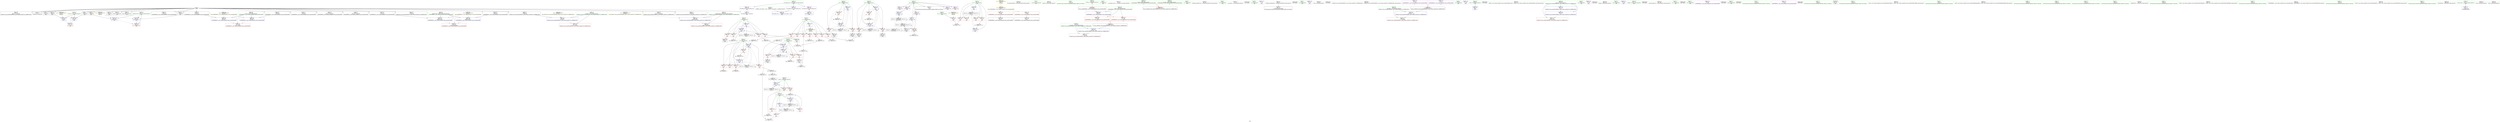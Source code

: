 digraph "SVFG" {
	label="SVFG";

	Node0x55976d0ce120 [shape=record,color=grey,label="{NodeID: 0\nNullPtr}"];
	Node0x55976d0ce120 -> Node0x55976d0f5130[style=solid];
	Node0x55976d0ce120 -> Node0x55976d0f5230[style=solid];
	Node0x55976d0ce120 -> Node0x55976d0f5300[style=solid];
	Node0x55976d0ce120 -> Node0x55976d0f53d0[style=solid];
	Node0x55976d0ce120 -> Node0x55976d0f54a0[style=solid];
	Node0x55976d0ce120 -> Node0x55976d0f5570[style=solid];
	Node0x55976d0ce120 -> Node0x55976d0f5640[style=solid];
	Node0x55976d0ce120 -> Node0x55976d0f5710[style=solid];
	Node0x55976d0ce120 -> Node0x55976d0f57e0[style=solid];
	Node0x55976d0ce120 -> Node0x55976d0f58b0[style=solid];
	Node0x55976d0ce120 -> Node0x55976d0f5980[style=solid];
	Node0x55976d0ce120 -> Node0x55976d0f5a50[style=solid];
	Node0x55976d0ce120 -> Node0x55976d0f5b20[style=solid];
	Node0x55976d0ce120 -> Node0x55976d0f5bf0[style=solid];
	Node0x55976d0ce120 -> Node0x55976d0f5cc0[style=solid];
	Node0x55976d0ce120 -> Node0x55976d0f5d90[style=solid];
	Node0x55976d0ce120 -> Node0x55976d0f5e60[style=solid];
	Node0x55976d0ce120 -> Node0x55976d0f5f30[style=solid];
	Node0x55976d0ce120 -> Node0x55976d0f6000[style=solid];
	Node0x55976d0ce120 -> Node0x55976d0f60d0[style=solid];
	Node0x55976d0ce120 -> Node0x55976d0f61a0[style=solid];
	Node0x55976d0ce120 -> Node0x55976d0f2820[style=solid];
	Node0x55976d0ce120 -> Node0x55976d0fba10[style=solid];
	Node0x55976d0f6410 [shape=record,color=blue,label="{NodeID: 194\n84\<--197\nk\<--sub22\nmain\n}"];
	Node0x55976d0f6410 -> Node0x55976d0fa360[style=dashed];
	Node0x55976d0f6410 -> Node0x55976d0fa430[style=dashed];
	Node0x55976d0f6410 -> Node0x55976d0fa500[style=dashed];
	Node0x55976d0f6410 -> Node0x55976d0fa5d0[style=dashed];
	Node0x55976d0f6410 -> Node0x55976d0fa6a0[style=dashed];
	Node0x55976d0f6410 -> Node0x55976d0f6750[style=dashed];
	Node0x55976d0f6410 -> Node0x55976d117a40[style=dashed];
	Node0x55976d0f34b0 [shape=record,color=purple,label="{NodeID: 111\n181\<--13\narrayidx\<--adj\nmain\n}"];
	Node0x55976d0f1660 [shape=record,color=green,label="{NodeID: 28\n11\<--12\nx\<--x_field_insensitive\nGlob }"];
	Node0x55976d0f1660 -> Node0x55976d0f93f0[style=solid];
	Node0x55976d0f1660 -> Node0x55976d0f94c0[style=solid];
	Node0x55976d0f1660 -> Node0x55976d0f9590[style=solid];
	Node0x55976d0f1660 -> Node0x55976d0fb710[style=solid];
	Node0x55976d0f1660 -> Node0x55976d0f65b0[style=solid];
	Node0x55976d105540 [shape=record,color=grey,label="{NodeID: 305\n119 = cmp(117, 118, )\n}"];
	Node0x55976d0f9660 [shape=record,color=red,label="{NodeID: 139\n303\<--30\n\<--stdin\n_Z4OPENRKNSt7__cxx1112basic_stringIcSt11char_traitsIcESaIcEEE\n}"];
	Node0x55976d0f9660 -> Node0x55976d0f3240[style=solid];
	Node0x55976d0f4010 [shape=record,color=green,label="{NodeID: 56\n159\<--160\nllvm.memset.p0i8.i64\<--llvm.memset.p0i8.i64_field_insensitive\n}"];
	Node0x55976d116640 [shape=record,color=black,label="{NodeID: 333\nMR_6V_2 = PHI(MR_6V_3, MR_6V_1, )\npts\{12 \}\n}"];
	Node0x55976d116640 -> Node0x55976d0f93f0[style=dashed];
	Node0x55976d116640 -> Node0x55976d111c40[style=dashed];
	Node0x55976d116640 -> Node0x55976d116640[style=dashed];
	Node0x55976d0fad20 [shape=record,color=red,label="{NodeID: 167\n260\<--90\n\<--j38\nmain\n}"];
	Node0x55976d0fad20 -> Node0x55976d1047c0[style=solid];
	Node0x55976d0f58b0 [shape=record,color=black,label="{NodeID: 84\n318\<--3\n\<--dummyVal\n_Z4OPENRKNSt7__cxx1112basic_stringIcSt11char_traitsIcESaIcEEE\n}"];
	Node0x55976d0e4a90 [shape=record,color=green,label="{NodeID: 1\n7\<--1\n__dso_handle\<--dummyObj\nGlob }"];
	Node0x55976d11b690 [shape=record,color=yellow,style=double,label="{NodeID: 361\n35V_1 = ENCHI(MR_35V_0)\npts\{289 \}\nFun[_Z4OPENRKNSt7__cxx1112basic_stringIcSt11char_traitsIcESaIcEEE]}"];
	Node0x55976d11b690 -> Node0x55976d0f6d00[style=dashed];
	Node0x55976d11b690 -> Node0x55976d0f6ea0[style=dashed];
	Node0x55976d0f64e0 [shape=record,color=blue,label="{NodeID: 195\n86\<--211\naddum\<--cond\nmain\n}"];
	Node0x55976d0f64e0 -> Node0x55976d0fa770[style=dashed];
	Node0x55976d0f64e0 -> Node0x55976d0fa840[style=dashed];
	Node0x55976d0f64e0 -> Node0x55976d0f64e0[style=dashed];
	Node0x55976d0f64e0 -> Node0x55976d117f40[style=dashed];
	Node0x55976d0f3580 [shape=record,color=purple,label="{NodeID: 112\n184\<--13\narrayidx18\<--adj\nmain\n}"];
	Node0x55976d0f3580 -> Node0x55976d0fc190[style=solid];
	Node0x55976d0f1760 [shape=record,color=green,label="{NodeID: 29\n13\<--15\nadj\<--adj_field_insensitive\nGlob }"];
	Node0x55976d0f1760 -> Node0x55976d0f28f0[style=solid];
	Node0x55976d0f1760 -> Node0x55976d0f34b0[style=solid];
	Node0x55976d0f1760 -> Node0x55976d0f3580[style=solid];
	Node0x55976d0f1760 -> Node0x55976d0f3650[style=solid];
	Node0x55976d0f1760 -> Node0x55976d0f3720[style=solid];
	Node0x55976d0f1760 -> Node0x55976d0f8290[style=solid];
	Node0x55976d0f1760 -> Node0x55976d0f8320[style=solid];
	Node0x55976d1056c0 [shape=record,color=grey,label="{NodeID: 306\n215 = cmp(213, 214, )\n}"];
	Node0x55976d0f9730 [shape=record,color=red,label="{NodeID: 140\n313\<--35\n\<--stdout\n_Z4OPENRKNSt7__cxx1112basic_stringIcSt11char_traitsIcESaIcEEE\n}"];
	Node0x55976d0f9730 -> Node0x55976d0f3310[style=solid];
	Node0x55976d0f4110 [shape=record,color=green,label="{NodeID: 57\n257\<--258\nputchar\<--putchar_field_insensitive\n}"];
	Node0x55976d116b40 [shape=record,color=black,label="{NodeID: 334\nMR_16V_3 = PHI(MR_16V_4, MR_16V_2, )\npts\{79 \}\n}"];
	Node0x55976d116b40 -> Node0x55976d0f9a70[style=dashed];
	Node0x55976d116b40 -> Node0x55976d0f9b40[style=dashed];
	Node0x55976d116b40 -> Node0x55976d0f9c10[style=dashed];
	Node0x55976d116b40 -> Node0x55976d0f9ce0[style=dashed];
	Node0x55976d116b40 -> Node0x55976d0f6b60[style=dashed];
	Node0x55976d0fadf0 [shape=record,color=red,label="{NodeID: 168\n253\<--252\n\<--arrayidx46\nmain\n}"];
	Node0x55976d0fadf0 -> Node0x55976d1044c0[style=solid];
	Node0x55976d0f5980 [shape=record,color=black,label="{NodeID: 85\n319\<--3\n\<--dummyVal\n_Z4OPENRKNSt7__cxx1112basic_stringIcSt11char_traitsIcESaIcEEE\n}"];
	Node0x55976d0f5980 -> Node0x55976d0f6d00[style=solid];
	Node0x55976d0ce360 [shape=record,color=green,label="{NodeID: 2\n9\<--1\n\<--dummyObj\nCan only get source location for instruction, argument, global var or function.}"];
	Node0x55976d11b770 [shape=record,color=yellow,style=double,label="{NodeID: 362\n37V_1 = ENCHI(MR_37V_0)\npts\{291 \}\nFun[_Z4OPENRKNSt7__cxx1112basic_stringIcSt11char_traitsIcESaIcEEE]}"];
	Node0x55976d11b770 -> Node0x55976d0f6dd0[style=dashed];
	Node0x55976d11b770 -> Node0x55976d0f6f70[style=dashed];
	Node0x55976d0f65b0 [shape=record,color=blue,label="{NodeID: 196\n11\<--219\nx\<--sub28\nmain\n}"];
	Node0x55976d0f65b0 -> Node0x55976d111c40[style=dashed];
	Node0x55976d0f3650 [shape=record,color=purple,label="{NodeID: 113\n222\<--13\narrayidx29\<--adj\nmain\n}"];
	Node0x55976d0f1860 [shape=record,color=green,label="{NodeID: 30\n36\<--40\nllvm.global_ctors\<--llvm.global_ctors_field_insensitive\nGlob }"];
	Node0x55976d0f1860 -> Node0x55976d0f8b40[style=solid];
	Node0x55976d0f1860 -> Node0x55976d0f8c40[style=solid];
	Node0x55976d0f1860 -> Node0x55976d0f8d40[style=solid];
	Node0x55976d105840 [shape=record,color=grey,label="{NodeID: 307\n177 = cmp(174, 176, )\n}"];
	Node0x55976d0f9800 [shape=record,color=red,label="{NodeID: 141\n277\<--72\nexn\<--exn.slot\nmain\n}"];
	Node0x55976d0f4210 [shape=record,color=green,label="{NodeID: 58\n284\<--285\ns.addr\<--s.addr_field_insensitive\n_Z4OPENRKNSt7__cxx1112basic_stringIcSt11char_traitsIcESaIcEEE\n}"];
	Node0x55976d0f4210 -> Node0x55976d0faec0[style=solid];
	Node0x55976d0f4210 -> Node0x55976d0faf90[style=solid];
	Node0x55976d0f4210 -> Node0x55976d0f6c30[style=solid];
	Node0x55976d117040 [shape=record,color=black,label="{NodeID: 335\nMR_18V_2 = PHI(MR_18V_3, MR_18V_1, )\npts\{81 \}\n}"];
	Node0x55976d117040 -> Node0x55976d0fbff0[style=dashed];
	Node0x55976d117040 -> Node0x55976d117040[style=dashed];
	Node0x55976d0faec0 [shape=record,color=red,label="{NodeID: 169\n295\<--284\n\<--s.addr\n_Z4OPENRKNSt7__cxx1112basic_stringIcSt11char_traitsIcESaIcEEE\n|{<s0>17}}"];
	Node0x55976d0faec0:s0 -> Node0x55976d12f880[style=solid,color=red];
	Node0x55976d0f5a50 [shape=record,color=black,label="{NodeID: 86\n321\<--3\n\<--dummyVal\n_Z4OPENRKNSt7__cxx1112basic_stringIcSt11char_traitsIcESaIcEEE\n}"];
	Node0x55976d0f5a50 -> Node0x55976d0f6dd0[style=solid];
	Node0x55976d0ce580 [shape=record,color=green,label="{NodeID: 3\n16\<--1\n.str\<--dummyObj\nGlob }"];
	Node0x55976d0f6680 [shape=record,color=blue,label="{NodeID: 197\n225\<--115\narrayidx31\<--\nmain\n}"];
	Node0x55976d0f6680 -> Node0x55976d112b40[style=dashed];
	Node0x55976d0f3720 [shape=record,color=purple,label="{NodeID: 114\n225\<--13\narrayidx31\<--adj\nmain\n}"];
	Node0x55976d0f3720 -> Node0x55976d0f6680[style=solid];
	Node0x55976d0f1960 [shape=record,color=green,label="{NodeID: 31\n41\<--42\n__cxx_global_var_init\<--__cxx_global_var_init_field_insensitive\n}"];
	Node0x55976d1059c0 [shape=record,color=grey,label="{NodeID: 308\n129 = cmp(123, 127, )\n}"];
	Node0x55976d0f98d0 [shape=record,color=red,label="{NodeID: 142\n278\<--74\nsel\<--ehselector.slot\nmain\n}"];
	Node0x55976d0f42e0 [shape=record,color=green,label="{NodeID: 59\n286\<--287\nref.tmp\<--ref.tmp_field_insensitive\n_Z4OPENRKNSt7__cxx1112basic_stringIcSt11char_traitsIcESaIcEEE\n|{<s0>17}}"];
	Node0x55976d0f42e0:s0 -> Node0x55976d12f500[style=solid,color=red];
	Node0x55976d117540 [shape=record,color=black,label="{NodeID: 336\nMR_20V_2 = PHI(MR_20V_3, MR_20V_1, )\npts\{83 \}\n}"];
	Node0x55976d117540 -> Node0x55976d0fc0c0[style=dashed];
	Node0x55976d117540 -> Node0x55976d117540[style=dashed];
	Node0x55976d0faf90 [shape=record,color=red,label="{NodeID: 170\n309\<--284\n\<--s.addr\n_Z4OPENRKNSt7__cxx1112basic_stringIcSt11char_traitsIcESaIcEEE\n|{<s0>21}}"];
	Node0x55976d0faf90:s0 -> Node0x55976d12f880[style=solid,color=red];
	Node0x55976d0f5b20 [shape=record,color=black,label="{NodeID: 87\n325\<--3\n\<--dummyVal\n_Z4OPENRKNSt7__cxx1112basic_stringIcSt11char_traitsIcESaIcEEE\n}"];
	Node0x55976d0ce610 [shape=record,color=green,label="{NodeID: 4\n18\<--1\n.str.1\<--dummyObj\nGlob }"];
	Node0x55976d11b960 [shape=record,color=yellow,style=double,label="{NodeID: 364\n45V_1 = ENCHI(MR_45V_0)\npts\{379 \}\nFun[_ZStplIcSt11char_traitsIcESaIcEENSt7__cxx1112basic_stringIT_T0_T1_EERKS8_PKS5_]}"];
	Node0x55976d11b960 -> Node0x55976d0fe380[style=dashed];
	Node0x55976d0f6750 [shape=record,color=blue,label="{NodeID: 198\n84\<--229\nk\<--dec\nmain\n}"];
	Node0x55976d0f6750 -> Node0x55976d0fa360[style=dashed];
	Node0x55976d0f6750 -> Node0x55976d0fa430[style=dashed];
	Node0x55976d0f6750 -> Node0x55976d0fa500[style=dashed];
	Node0x55976d0f6750 -> Node0x55976d0fa5d0[style=dashed];
	Node0x55976d0f6750 -> Node0x55976d0fa6a0[style=dashed];
	Node0x55976d0f6750 -> Node0x55976d0f6750[style=dashed];
	Node0x55976d0f6750 -> Node0x55976d117a40[style=dashed];
	Node0x55976d0f8290 [shape=record,color=purple,label="{NodeID: 115\n249\<--13\narrayidx44\<--adj\nmain\n}"];
	Node0x55976d0f1a60 [shape=record,color=green,label="{NodeID: 32\n45\<--46\n_ZNSt8ios_base4InitC1Ev\<--_ZNSt8ios_base4InitC1Ev_field_insensitive\n}"];
	Node0x55976d0f99a0 [shape=record,color=red,label="{NodeID: 143\n118\<--76\n\<--ntc\nmain\n}"];
	Node0x55976d0f99a0 -> Node0x55976d105540[style=solid];
	Node0x55976d0f43b0 [shape=record,color=green,label="{NodeID: 60\n288\<--289\nexn.slot\<--exn.slot_field_insensitive\n_Z4OPENRKNSt7__cxx1112basic_stringIcSt11char_traitsIcESaIcEEE\n}"];
	Node0x55976d0f43b0 -> Node0x55976d0fb060[style=solid];
	Node0x55976d0f43b0 -> Node0x55976d0f6d00[style=solid];
	Node0x55976d0f43b0 -> Node0x55976d0f6ea0[style=solid];
	Node0x55976d117a40 [shape=record,color=black,label="{NodeID: 337\nMR_22V_2 = PHI(MR_22V_3, MR_22V_1, )\npts\{85 \}\n}"];
	Node0x55976d117a40 -> Node0x55976d0f6410[style=dashed];
	Node0x55976d117a40 -> Node0x55976d117a40[style=dashed];
	Node0x55976d0fb060 [shape=record,color=red,label="{NodeID: 171\n332\<--288\nexn\<--exn.slot\n_Z4OPENRKNSt7__cxx1112basic_stringIcSt11char_traitsIcESaIcEEE\n}"];
	Node0x55976d0f5bf0 [shape=record,color=black,label="{NodeID: 88\n326\<--3\n\<--dummyVal\n_Z4OPENRKNSt7__cxx1112basic_stringIcSt11char_traitsIcESaIcEEE\n}"];
	Node0x55976d0f5bf0 -> Node0x55976d0f6ea0[style=solid];
	Node0x55976d0ce6a0 [shape=record,color=green,label="{NodeID: 5\n20\<--1\n.str.2\<--dummyObj\nGlob }"];
	Node0x55976d0f7750 [shape=record,color=black,label="{NodeID: 282\n211 = PHI(208, 128, )\n}"];
	Node0x55976d0f7750 -> Node0x55976d0f64e0[style=solid];
	Node0x55976d0f6820 [shape=record,color=blue,label="{NodeID: 199\n88\<--93\ni33\<--\nmain\n}"];
	Node0x55976d0f6820 -> Node0x55976d0fa910[style=dashed];
	Node0x55976d0f6820 -> Node0x55976d0fa9e0[style=dashed];
	Node0x55976d0f6820 -> Node0x55976d0faab0[style=dashed];
	Node0x55976d0f6820 -> Node0x55976d0f6a90[style=dashed];
	Node0x55976d0f6820 -> Node0x55976d118440[style=dashed];
	Node0x55976d0f8320 [shape=record,color=purple,label="{NodeID: 116\n252\<--13\narrayidx46\<--adj\nmain\n}"];
	Node0x55976d0f8320 -> Node0x55976d0fadf0[style=solid];
	Node0x55976d0f1b60 [shape=record,color=green,label="{NodeID: 33\n51\<--52\n__cxa_atexit\<--__cxa_atexit_field_insensitive\n}"];
	Node0x55976d12d420 [shape=record,color=black,label="{NodeID: 393\n111 = PHI()\n}"];
	Node0x55976d0f9a70 [shape=record,color=red,label="{NodeID: 144\n117\<--78\n\<--itc\nmain\n}"];
	Node0x55976d0f9a70 -> Node0x55976d105540[style=solid];
	Node0x55976d0f4480 [shape=record,color=green,label="{NodeID: 61\n290\<--291\nehselector.slot\<--ehselector.slot_field_insensitive\n_Z4OPENRKNSt7__cxx1112basic_stringIcSt11char_traitsIcESaIcEEE\n}"];
	Node0x55976d0f4480 -> Node0x55976d0fb130[style=solid];
	Node0x55976d0f4480 -> Node0x55976d0f6dd0[style=solid];
	Node0x55976d0f4480 -> Node0x55976d0f6f70[style=solid];
	Node0x55976d117f40 [shape=record,color=black,label="{NodeID: 338\nMR_24V_2 = PHI(MR_24V_3, MR_24V_1, )\npts\{87 \}\n}"];
	Node0x55976d117f40 -> Node0x55976d0f64e0[style=dashed];
	Node0x55976d117f40 -> Node0x55976d117f40[style=dashed];
	Node0x55976d0fb130 [shape=record,color=red,label="{NodeID: 172\n333\<--290\nsel\<--ehselector.slot\n_Z4OPENRKNSt7__cxx1112basic_stringIcSt11char_traitsIcESaIcEEE\n}"];
	Node0x55976d0f5cc0 [shape=record,color=black,label="{NodeID: 89\n328\<--3\n\<--dummyVal\n_Z4OPENRKNSt7__cxx1112basic_stringIcSt11char_traitsIcESaIcEEE\n}"];
	Node0x55976d0f5cc0 -> Node0x55976d0f6f70[style=solid];
	Node0x55976d0ce730 [shape=record,color=green,label="{NodeID: 6\n22\<--1\n.str.3\<--dummyObj\nGlob }"];
	Node0x55976d0f7cf0 [shape=record,color=grey,label="{NodeID: 283\n125 = Binary(124, 126, )\n}"];
	Node0x55976d0f7cf0 -> Node0x55976d104c40[style=solid];
	Node0x55976d0f68f0 [shape=record,color=blue,label="{NodeID: 200\n90\<--93\nj38\<--\nmain\n}"];
	Node0x55976d0f68f0 -> Node0x55976d0fab80[style=dashed];
	Node0x55976d0f68f0 -> Node0x55976d0fac50[style=dashed];
	Node0x55976d0f68f0 -> Node0x55976d0fad20[style=dashed];
	Node0x55976d0f68f0 -> Node0x55976d0f68f0[style=dashed];
	Node0x55976d0f68f0 -> Node0x55976d0f69c0[style=dashed];
	Node0x55976d0f68f0 -> Node0x55976d118940[style=dashed];
	Node0x55976d0f83f0 [shape=record,color=purple,label="{NodeID: 117\n97\<--16\n\<--.str\nmain\n}"];
	Node0x55976d0f1c60 [shape=record,color=green,label="{NodeID: 34\n50\<--56\n_ZNSt8ios_base4InitD1Ev\<--_ZNSt8ios_base4InitD1Ev_field_insensitive\n}"];
	Node0x55976d0f1c60 -> Node0x55976d0f29f0[style=solid];
	Node0x55976d12d130 [shape=record,color=black,label="{NodeID: 394\n133 = PHI()\n}"];
	Node0x55976d0f9b40 [shape=record,color=red,label="{NodeID: 145\n131\<--78\n\<--itc\nmain\n}"];
	Node0x55976d0f4550 [shape=record,color=green,label="{NodeID: 62\n292\<--293\nref.tmp2\<--ref.tmp2_field_insensitive\n_Z4OPENRKNSt7__cxx1112basic_stringIcSt11char_traitsIcESaIcEEE\n|{<s0>21}}"];
	Node0x55976d0f4550:s0 -> Node0x55976d12f500[style=solid,color=red];
	Node0x55976d118440 [shape=record,color=black,label="{NodeID: 339\nMR_26V_2 = PHI(MR_26V_3, MR_26V_1, )\npts\{89 \}\n}"];
	Node0x55976d118440 -> Node0x55976d0f6820[style=dashed];
	Node0x55976d118440 -> Node0x55976d118440[style=dashed];
	Node0x55976d0fb200 [shape=record,color=red,label="{NodeID: 173\n385\<--372\n\<--__lhs.addr\n_ZStplIcSt11char_traitsIcESaIcEENSt7__cxx1112basic_stringIT_T0_T1_EERKS8_PKS5_\n}"];
	Node0x55976d0f5d90 [shape=record,color=black,label="{NodeID: 90\n334\<--3\nlpad.val\<--dummyVal\n_Z4OPENRKNSt7__cxx1112basic_stringIcSt11char_traitsIcESaIcEEE\n}"];
	Node0x55976d0df260 [shape=record,color=green,label="{NodeID: 7\n24\<--1\n.str.4\<--dummyObj\nGlob }"];
	Node0x55976d11bc00 [shape=record,color=yellow,style=double,label="{NodeID: 367\n47V_1 = ENCHI(MR_47V_0)\npts\{381 \}\nFun[_ZStplIcSt11char_traitsIcESaIcEENSt7__cxx1112basic_stringIT_T0_T1_EERKS8_PKS5_]}"];
	Node0x55976d11bc00 -> Node0x55976d0fe450[style=dashed];
	Node0x55976d0f7e70 [shape=record,color=grey,label="{NodeID: 284\n193 = Binary(192, 115, )\n}"];
	Node0x55976d0f7e70 -> Node0x55976d0f6340[style=solid];
	Node0x55976d0f69c0 [shape=record,color=blue,label="{NodeID: 201\n90\<--261\nj38\<--inc50\nmain\n}"];
	Node0x55976d0f69c0 -> Node0x55976d0fab80[style=dashed];
	Node0x55976d0f69c0 -> Node0x55976d0fac50[style=dashed];
	Node0x55976d0f69c0 -> Node0x55976d0fad20[style=dashed];
	Node0x55976d0f69c0 -> Node0x55976d0f68f0[style=dashed];
	Node0x55976d0f69c0 -> Node0x55976d0f69c0[style=dashed];
	Node0x55976d0f69c0 -> Node0x55976d118940[style=dashed];
	Node0x55976d0f84c0 [shape=record,color=purple,label="{NodeID: 118\n110\<--18\n\<--.str.1\nmain\n}"];
	Node0x55976d0f1d60 [shape=record,color=green,label="{NodeID: 35\n63\<--64\nmain\<--main_field_insensitive\n}"];
	Node0x55976d12e990 [shape=record,color=black,label="{NodeID: 395\n48 = PHI()\n}"];
	Node0x55976d0f9c10 [shape=record,color=red,label="{NodeID: 146\n152\<--78\n\<--itc\nmain\n}"];
	Node0x55976d0f4620 [shape=record,color=green,label="{NodeID: 63\n298\<--299\n_ZStplIcSt11char_traitsIcESaIcEENSt7__cxx1112basic_stringIT_T0_T1_EERKS8_PKS5_\<--_ZStplIcSt11char_traitsIcESaIcEENSt7__cxx1112basic_stringIT_T0_T1_EERKS8_PKS5__field_insensitive\n}"];
	Node0x55976d118940 [shape=record,color=black,label="{NodeID: 340\nMR_28V_2 = PHI(MR_28V_3, MR_28V_1, )\npts\{91 \}\n}"];
	Node0x55976d118940 -> Node0x55976d0f68f0[style=dashed];
	Node0x55976d118940 -> Node0x55976d118940[style=dashed];
	Node0x55976d0fb2d0 [shape=record,color=red,label="{NodeID: 174\n389\<--374\n\<--__rhs.addr\n_ZStplIcSt11char_traitsIcESaIcEENSt7__cxx1112basic_stringIT_T0_T1_EERKS8_PKS5_\n}"];
	Node0x55976d0f5e60 [shape=record,color=black,label="{NodeID: 91\n335\<--3\nlpad.val7\<--dummyVal\n_Z4OPENRKNSt7__cxx1112basic_stringIcSt11char_traitsIcESaIcEEE\n}"];
	Node0x55976d0df2f0 [shape=record,color=green,label="{NodeID: 8\n26\<--1\n.str.5\<--dummyObj\nGlob }"];
	Node0x55976d0f7ff0 [shape=record,color=grey,label="{NodeID: 285\n188 = Binary(187, 115, )\n}"];
	Node0x55976d0f7ff0 -> Node0x55976d0f6270[style=solid];
	Node0x55976d0f6a90 [shape=record,color=blue,label="{NodeID: 202\n88\<--268\ni33\<--inc54\nmain\n}"];
	Node0x55976d0f6a90 -> Node0x55976d0fa910[style=dashed];
	Node0x55976d0f6a90 -> Node0x55976d0fa9e0[style=dashed];
	Node0x55976d0f6a90 -> Node0x55976d0faab0[style=dashed];
	Node0x55976d0f6a90 -> Node0x55976d0f6a90[style=dashed];
	Node0x55976d0f6a90 -> Node0x55976d118440[style=dashed];
	Node0x55976d0f8590 [shape=record,color=purple,label="{NodeID: 119\n121\<--20\n\<--.str.2\nmain\n}"];
	Node0x55976d0f1e60 [shape=record,color=green,label="{NodeID: 36\n66\<--67\nretval\<--retval_field_insensitive\nmain\n}"];
	Node0x55976d0f1e60 -> Node0x55976d0fbb10[style=solid];
	Node0x55976d12ea90 [shape=record,color=black,label="{NodeID: 396\n122 = PHI()\n}"];
	Node0x55976d0f9ce0 [shape=record,color=red,label="{NodeID: 147\n272\<--78\n\<--itc\nmain\n}"];
	Node0x55976d0f9ce0 -> Node0x55976d103d40[style=solid];
	Node0x55976d0f4720 [shape=record,color=green,label="{NodeID: 64\n301\<--302\n_ZNKSt7__cxx1112basic_stringIcSt11char_traitsIcESaIcEE5c_strEv\<--_ZNKSt7__cxx1112basic_stringIcSt11char_traitsIcESaIcEE5c_strEv_field_insensitive\n}"];
	Node0x55976d118e40 [shape=record,color=black,label="{NodeID: 341\nMR_30V_2 = PHI(MR_30V_3, MR_30V_1, )\npts\{150000 \}\n}"];
	Node0x55976d118e40 -> Node0x55976d116140[style=dashed];
	Node0x55976d118e40 -> Node0x55976d118e40[style=dashed];
	Node0x55976d0fb3a0 [shape=record,color=red,label="{NodeID: 175\n395\<--376\nnrvo.val\<--nrvo\n_ZStplIcSt11char_traitsIcESaIcEENSt7__cxx1112basic_stringIT_T0_T1_EERKS8_PKS5_\n}"];
	Node0x55976d0f5f30 [shape=record,color=black,label="{NodeID: 92\n397\<--3\n\<--dummyVal\n_ZStplIcSt11char_traitsIcESaIcEENSt7__cxx1112basic_stringIT_T0_T1_EERKS8_PKS5_\n}"];
	Node0x55976d0df3b0 [shape=record,color=green,label="{NodeID: 9\n28\<--1\n.str.6\<--dummyObj\nGlob }"];
	Node0x55976d0f8170 [shape=record,color=grey,label="{NodeID: 286\n208 = Binary(128, 207, )\n}"];
	Node0x55976d0f8170 -> Node0x55976d0f7750[style=solid];
	Node0x55976d0f6b60 [shape=record,color=blue,label="{NodeID: 203\n78\<--273\nitc\<--inc57\nmain\n}"];
	Node0x55976d0f6b60 -> Node0x55976d116b40[style=dashed];
	Node0x55976d0f8660 [shape=record,color=purple,label="{NodeID: 120\n132\<--22\n\<--.str.3\nmain\n}"];
	Node0x55976d0f1f30 [shape=record,color=green,label="{NodeID: 37\n68\<--69\nref.tmp\<--ref.tmp_field_insensitive\nmain\n|{<s0>5}}"];
	Node0x55976d0f1f30:s0 -> Node0x55976d12f340[style=solid,color=red];
	Node0x55976d12eb90 [shape=record,color=black,label="{NodeID: 397\n154 = PHI()\n}"];
	Node0x55976d0f9db0 [shape=record,color=red,label="{NodeID: 148\n163\<--80\n\<--i\nmain\n}"];
	Node0x55976d0f9db0 -> Node0x55976d0f2bc0[style=solid];
	Node0x55976d0f4820 [shape=record,color=green,label="{NodeID: 65\n306\<--307\nfreopen\<--freopen_field_insensitive\n}"];
	Node0x55976d0fb470 [shape=record,color=red,label="{NodeID: 176\n407\<--378\nexn\<--exn.slot\n_ZStplIcSt11char_traitsIcESaIcEENSt7__cxx1112basic_stringIT_T0_T1_EERKS8_PKS5_\n}"];
	Node0x55976d0f6000 [shape=record,color=black,label="{NodeID: 93\n398\<--3\n\<--dummyVal\n_ZStplIcSt11char_traitsIcESaIcEENSt7__cxx1112basic_stringIT_T0_T1_EERKS8_PKS5_\n}"];
	Node0x55976d0f6000 -> Node0x55976d0fe380[style=solid];
	Node0x55976d0df470 [shape=record,color=green,label="{NodeID: 10\n30\<--1\nstdin\<--dummyObj\nGlob }"];
	Node0x55976d103a40 [shape=record,color=grey,label="{NodeID: 287\n207 = Binary(206, 128, )\n}"];
	Node0x55976d103a40 -> Node0x55976d0f8170[style=solid];
	Node0x55976d0f6c30 [shape=record,color=blue,label="{NodeID: 204\n284\<--283\ns.addr\<--s\n_Z4OPENRKNSt7__cxx1112basic_stringIcSt11char_traitsIcESaIcEEE\n}"];
	Node0x55976d0f6c30 -> Node0x55976d0faec0[style=dashed];
	Node0x55976d0f6c30 -> Node0x55976d0faf90[style=dashed];
	Node0x55976d0f8730 [shape=record,color=purple,label="{NodeID: 121\n153\<--24\n\<--.str.4\nmain\n}"];
	Node0x55976d0f2000 [shape=record,color=green,label="{NodeID: 38\n70\<--71\nref.tmp1\<--ref.tmp1_field_insensitive\nmain\n}"];
	Node0x55976d12ee10 [shape=record,color=black,label="{NodeID: 398\n256 = PHI()\n}"];
	Node0x55976d0f9e80 [shape=record,color=red,label="{NodeID: 149\n169\<--80\n\<--i\nmain\n}"];
	Node0x55976d0f9e80 -> Node0x55976d103ec0[style=solid];
	Node0x55976d0f4920 [shape=record,color=green,label="{NodeID: 66\n343\<--344\n__gxx_personality_v0\<--__gxx_personality_v0_field_insensitive\n}"];
	Node0x55976d0fb540 [shape=record,color=red,label="{NodeID: 177\n408\<--380\nsel\<--ehselector.slot\n_ZStplIcSt11char_traitsIcESaIcEENSt7__cxx1112basic_stringIT_T0_T1_EERKS8_PKS5_\n}"];
	Node0x55976d0f60d0 [shape=record,color=black,label="{NodeID: 94\n400\<--3\n\<--dummyVal\n_ZStplIcSt11char_traitsIcESaIcEENSt7__cxx1112basic_stringIT_T0_T1_EERKS8_PKS5_\n}"];
	Node0x55976d0f60d0 -> Node0x55976d0fe450[style=solid];
	Node0x55976d0df530 [shape=record,color=green,label="{NodeID: 11\n31\<--1\n.str.7\<--dummyObj\nGlob }"];
	Node0x55976d103bc0 [shape=record,color=grey,label="{NodeID: 288\n197 = Binary(196, 126, )\n}"];
	Node0x55976d103bc0 -> Node0x55976d0f6410[style=solid];
	Node0x55976d0f6d00 [shape=record,color=blue,label="{NodeID: 205\n288\<--319\nexn.slot\<--\n_Z4OPENRKNSt7__cxx1112basic_stringIcSt11char_traitsIcESaIcEEE\n}"];
	Node0x55976d0f6d00 -> Node0x55976d0fb060[style=dashed];
	Node0x55976d0f8800 [shape=record,color=purple,label="{NodeID: 122\n296\<--26\n\<--.str.5\n_Z4OPENRKNSt7__cxx1112basic_stringIcSt11char_traitsIcESaIcEEE\n|{<s0>17}}"];
	Node0x55976d0f8800:s0 -> Node0x55976d12f9d0[style=solid,color=red];
	Node0x55976d0f20d0 [shape=record,color=green,label="{NodeID: 39\n72\<--73\nexn.slot\<--exn.slot_field_insensitive\nmain\n}"];
	Node0x55976d0f20d0 -> Node0x55976d0f9800[style=solid];
	Node0x55976d0f20d0 -> Node0x55976d0fbcb0[style=solid];
	Node0x55976d0f20d0 -> Node0x55976d0fbe50[style=solid];
	Node0x55976d12ef10 [shape=record,color=black,label="{NodeID: 399\n264 = PHI()\n}"];
	Node0x55976d0f9f50 [shape=record,color=red,label="{NodeID: 150\n179\<--80\n\<--i\nmain\n}"];
	Node0x55976d0f9f50 -> Node0x55976d0f2d60[style=solid];
	Node0x55976d0f4a20 [shape=record,color=green,label="{NodeID: 67\n372\<--373\n__lhs.addr\<--__lhs.addr_field_insensitive\n_ZStplIcSt11char_traitsIcESaIcEENSt7__cxx1112basic_stringIT_T0_T1_EERKS8_PKS5_\n}"];
	Node0x55976d0f4a20 -> Node0x55976d0fb200[style=solid];
	Node0x55976d0f4a20 -> Node0x55976d0f7040[style=solid];
	Node0x55976d119d40 [shape=record,color=yellow,style=double,label="{NodeID: 344\n2V_1 = ENCHI(MR_2V_0)\npts\{1 \}\nFun[main]|{<s0>5}}"];
	Node0x55976d119d40:s0 -> Node0x55976d11b4a0[style=dashed,color=red];
	Node0x55976d0fb610 [shape=record,color=blue,label="{NodeID: 178\n8\<--9\nn\<--\nGlob }"];
	Node0x55976d0fb610 -> Node0x55976d11a860[style=dashed];
	Node0x55976d0f61a0 [shape=record,color=black,label="{NodeID: 95\n409\<--3\nlpad.val\<--dummyVal\n_ZStplIcSt11char_traitsIcESaIcEENSt7__cxx1112basic_stringIT_T0_T1_EERKS8_PKS5_\n}"];
	Node0x55976d0df630 [shape=record,color=green,label="{NodeID: 12\n33\<--1\n.str.8\<--dummyObj\nGlob }"];
	Node0x55976d103d40 [shape=record,color=grey,label="{NodeID: 289\n273 = Binary(272, 115, )\n}"];
	Node0x55976d103d40 -> Node0x55976d0f6b60[style=solid];
	Node0x55976d0f6dd0 [shape=record,color=blue,label="{NodeID: 206\n290\<--321\nehselector.slot\<--\n_Z4OPENRKNSt7__cxx1112basic_stringIcSt11char_traitsIcESaIcEEE\n}"];
	Node0x55976d0f6dd0 -> Node0x55976d0fb130[style=dashed];
	Node0x55976d0f88d0 [shape=record,color=purple,label="{NodeID: 123\n304\<--28\n\<--.str.6\n_Z4OPENRKNSt7__cxx1112basic_stringIcSt11char_traitsIcESaIcEEE\n}"];
	Node0x55976d0f21a0 [shape=record,color=green,label="{NodeID: 40\n74\<--75\nehselector.slot\<--ehselector.slot_field_insensitive\nmain\n}"];
	Node0x55976d0f21a0 -> Node0x55976d0f98d0[style=solid];
	Node0x55976d0f21a0 -> Node0x55976d0fbd80[style=solid];
	Node0x55976d0f21a0 -> Node0x55976d0fbf20[style=solid];
	Node0x55976d12f010 [shape=record,color=black,label="{NodeID: 400\n300 = PHI()\n}"];
	Node0x55976d0fa020 [shape=record,color=red,label="{NodeID: 151\n192\<--80\n\<--i\nmain\n}"];
	Node0x55976d0fa020 -> Node0x55976d0f7e70[style=solid];
	Node0x55976d0f4af0 [shape=record,color=green,label="{NodeID: 68\n374\<--375\n__rhs.addr\<--__rhs.addr_field_insensitive\n_ZStplIcSt11char_traitsIcESaIcEENSt7__cxx1112basic_stringIT_T0_T1_EERKS8_PKS5_\n}"];
	Node0x55976d0f4af0 -> Node0x55976d0fb2d0[style=solid];
	Node0x55976d0f4af0 -> Node0x55976d0f7110[style=solid];
	Node0x55976d11a860 [shape=record,color=yellow,style=double,label="{NodeID: 345\n4V_1 = ENCHI(MR_4V_0)\npts\{10 \}\nFun[main]}"];
	Node0x55976d11a860 -> Node0x55976d0f8e40[style=dashed];
	Node0x55976d11a860 -> Node0x55976d0f8f10[style=dashed];
	Node0x55976d11a860 -> Node0x55976d0f8fe0[style=dashed];
	Node0x55976d11a860 -> Node0x55976d0f90b0[style=dashed];
	Node0x55976d11a860 -> Node0x55976d0f9180[style=dashed];
	Node0x55976d11a860 -> Node0x55976d0f9250[style=dashed];
	Node0x55976d11a860 -> Node0x55976d0f9320[style=dashed];
	Node0x55976d0fb710 [shape=record,color=blue,label="{NodeID: 179\n11\<--9\nx\<--\nGlob }"];
	Node0x55976d0fb710 -> Node0x55976d116640[style=dashed];
	Node0x55976d0f2820 [shape=record,color=black,label="{NodeID: 96\n410\<--3\nlpad.val1\<--dummyVal\n_ZStplIcSt11char_traitsIcESaIcEENSt7__cxx1112basic_stringIT_T0_T1_EERKS8_PKS5_\n}"];
	Node0x55976d0df730 [shape=record,color=green,label="{NodeID: 13\n35\<--1\nstdout\<--dummyObj\nGlob }"];
	Node0x55976d103ec0 [shape=record,color=grey,label="{NodeID: 290\n170 = Binary(169, 115, )\n}"];
	Node0x55976d103ec0 -> Node0x55976d0fc0c0[style=solid];
	Node0x55976d0f6ea0 [shape=record,color=blue,label="{NodeID: 207\n288\<--326\nexn.slot\<--\n_Z4OPENRKNSt7__cxx1112basic_stringIcSt11char_traitsIcESaIcEEE\n}"];
	Node0x55976d0f6ea0 -> Node0x55976d0fb060[style=dashed];
	Node0x55976d0f89a0 [shape=record,color=purple,label="{NodeID: 124\n310\<--31\n\<--.str.7\n_Z4OPENRKNSt7__cxx1112basic_stringIcSt11char_traitsIcESaIcEEE\n|{<s0>21}}"];
	Node0x55976d0f89a0:s0 -> Node0x55976d12f9d0[style=solid,color=red];
	Node0x55976d0f2270 [shape=record,color=green,label="{NodeID: 41\n76\<--77\nntc\<--ntc_field_insensitive\nmain\n}"];
	Node0x55976d0f2270 -> Node0x55976d0f99a0[style=solid];
	Node0x55976d12f170 [shape=record,color=black,label="{NodeID: 401\n312 = PHI()\n}"];
	Node0x55976d0fa0f0 [shape=record,color=red,label="{NodeID: 152\n173\<--82\n\<--j\nmain\n}"];
	Node0x55976d0fa0f0 -> Node0x55976d0f2c90[style=solid];
	Node0x55976d0f4bc0 [shape=record,color=green,label="{NodeID: 69\n376\<--377\nnrvo\<--nrvo_field_insensitive\n_ZStplIcSt11char_traitsIcESaIcEENSt7__cxx1112basic_stringIT_T0_T1_EERKS8_PKS5_\n}"];
	Node0x55976d0f4bc0 -> Node0x55976d0fb3a0[style=solid];
	Node0x55976d0f4bc0 -> Node0x55976d0f71e0[style=solid];
	Node0x55976d0f4bc0 -> Node0x55976d0fe2b0[style=solid];
	Node0x55976d0fb810 [shape=record,color=blue,label="{NodeID: 180\n424\<--37\nllvm.global_ctors_0\<--\nGlob }"];
	Node0x55976d0f28f0 [shape=record,color=black,label="{NodeID: 97\n14\<--13\n\<--adj\nCan only get source location for instruction, argument, global var or function.}"];
	Node0x55976d0f0910 [shape=record,color=green,label="{NodeID: 14\n37\<--1\n\<--dummyObj\nCan only get source location for instruction, argument, global var or function.}"];
	Node0x55976d104040 [shape=record,color=grey,label="{NodeID: 291\n166 = Binary(165, 128, )\n}"];
	Node0x55976d104040 -> Node0x55976d105240[style=solid];
	Node0x55976d0f6f70 [shape=record,color=blue,label="{NodeID: 208\n290\<--328\nehselector.slot\<--\n_Z4OPENRKNSt7__cxx1112basic_stringIcSt11char_traitsIcESaIcEEE\n}"];
	Node0x55976d0f6f70 -> Node0x55976d0fb130[style=dashed];
	Node0x55976d0f8a70 [shape=record,color=purple,label="{NodeID: 125\n314\<--33\n\<--.str.8\n_Z4OPENRKNSt7__cxx1112basic_stringIcSt11char_traitsIcESaIcEEE\n}"];
	Node0x55976d0f2340 [shape=record,color=green,label="{NodeID: 42\n78\<--79\nitc\<--itc_field_insensitive\nmain\n}"];
	Node0x55976d0f2340 -> Node0x55976d0f9a70[style=solid];
	Node0x55976d0f2340 -> Node0x55976d0f9b40[style=solid];
	Node0x55976d0f2340 -> Node0x55976d0f9c10[style=solid];
	Node0x55976d0f2340 -> Node0x55976d0f9ce0[style=solid];
	Node0x55976d0f2340 -> Node0x55976d0fbbe0[style=solid];
	Node0x55976d0f2340 -> Node0x55976d0f6b60[style=solid];
	Node0x55976d12f270 [shape=record,color=black,label="{NodeID: 402\n390 = PHI()\n}"];
	Node0x55976d111c40 [shape=record,color=black,label="{NodeID: 319\nMR_6V_4 = PHI(MR_6V_6, MR_6V_2, )\npts\{12 \}\n}"];
	Node0x55976d111c40 -> Node0x55976d0f94c0[style=dashed];
	Node0x55976d111c40 -> Node0x55976d0f9590[style=dashed];
	Node0x55976d111c40 -> Node0x55976d0f65b0[style=dashed];
	Node0x55976d111c40 -> Node0x55976d111c40[style=dashed];
	Node0x55976d111c40 -> Node0x55976d116640[style=dashed];
	Node0x55976d0fa1c0 [shape=record,color=red,label="{NodeID: 153\n182\<--82\n\<--j\nmain\n}"];
	Node0x55976d0fa1c0 -> Node0x55976d0f2e30[style=solid];
	Node0x55976d0f4c90 [shape=record,color=green,label="{NodeID: 70\n378\<--379\nexn.slot\<--exn.slot_field_insensitive\n_ZStplIcSt11char_traitsIcESaIcEENSt7__cxx1112basic_stringIT_T0_T1_EERKS8_PKS5_\n}"];
	Node0x55976d0f4c90 -> Node0x55976d0fb470[style=solid];
	Node0x55976d0f4c90 -> Node0x55976d0fe380[style=solid];
	Node0x55976d0fb910 [shape=record,color=blue,label="{NodeID: 181\n425\<--38\nllvm.global_ctors_1\<--_GLOBAL__sub_I_azaky_1_1.cpp\nGlob }"];
	Node0x55976d0f29f0 [shape=record,color=black,label="{NodeID: 98\n49\<--50\n\<--_ZNSt8ios_base4InitD1Ev\nCan only get source location for instruction, argument, global var or function.}"];
	Node0x55976d0f09a0 [shape=record,color=green,label="{NodeID: 15\n93\<--1\n\<--dummyObj\nCan only get source location for instruction, argument, global var or function.}"];
	Node0x55976d1041c0 [shape=record,color=grey,label="{NodeID: 292\n219 = Binary(218, 217, )\n}"];
	Node0x55976d1041c0 -> Node0x55976d0f65b0[style=solid];
	Node0x55976d0f7040 [shape=record,color=blue,label="{NodeID: 209\n372\<--370\n__lhs.addr\<--__lhs\n_ZStplIcSt11char_traitsIcESaIcEENSt7__cxx1112basic_stringIT_T0_T1_EERKS8_PKS5_\n}"];
	Node0x55976d0f7040 -> Node0x55976d0fb200[style=dashed];
	Node0x55976d0f8b40 [shape=record,color=purple,label="{NodeID: 126\n424\<--36\nllvm.global_ctors_0\<--llvm.global_ctors\nGlob }"];
	Node0x55976d0f8b40 -> Node0x55976d0fb810[style=solid];
	Node0x55976d0f2410 [shape=record,color=green,label="{NodeID: 43\n80\<--81\ni\<--i_field_insensitive\nmain\n}"];
	Node0x55976d0f2410 -> Node0x55976d0f9db0[style=solid];
	Node0x55976d0f2410 -> Node0x55976d0f9e80[style=solid];
	Node0x55976d0f2410 -> Node0x55976d0f9f50[style=solid];
	Node0x55976d0f2410 -> Node0x55976d0fa020[style=solid];
	Node0x55976d0f2410 -> Node0x55976d0fbff0[style=solid];
	Node0x55976d0f2410 -> Node0x55976d0f6340[style=solid];
	Node0x55976d12f340 [shape=record,color=black,label="{NodeID: 403\n283 = PHI(68, )\n0th arg _Z4OPENRKNSt7__cxx1112basic_stringIcSt11char_traitsIcESaIcEEE }"];
	Node0x55976d12f340 -> Node0x55976d0f6c30[style=solid];
	Node0x55976d0fa290 [shape=record,color=red,label="{NodeID: 154\n187\<--82\n\<--j\nmain\n}"];
	Node0x55976d0fa290 -> Node0x55976d0f7ff0[style=solid];
	Node0x55976d0f4d60 [shape=record,color=green,label="{NodeID: 71\n380\<--381\nehselector.slot\<--ehselector.slot_field_insensitive\n_ZStplIcSt11char_traitsIcESaIcEENSt7__cxx1112basic_stringIT_T0_T1_EERKS8_PKS5_\n}"];
	Node0x55976d0f4d60 -> Node0x55976d0fb540[style=solid];
	Node0x55976d0f4d60 -> Node0x55976d0fe450[style=solid];
	Node0x55976d11ab00 [shape=record,color=yellow,style=double,label="{NodeID: 348\n10V_1 = ENCHI(MR_10V_0)\npts\{73 \}\nFun[main]}"];
	Node0x55976d11ab00 -> Node0x55976d0fbcb0[style=dashed];
	Node0x55976d11ab00 -> Node0x55976d0fbe50[style=dashed];
	Node0x55976d0fba10 [shape=record,color=blue, style = dotted,label="{NodeID: 182\n426\<--3\nllvm.global_ctors_2\<--dummyVal\nGlob }"];
	Node0x55976d0f2af0 [shape=record,color=black,label="{NodeID: 99\n65\<--93\nmain_ret\<--\nmain\n}"];
	Node0x55976d0f0a60 [shape=record,color=green,label="{NodeID: 16\n115\<--1\n\<--dummyObj\nCan only get source location for instruction, argument, global var or function.}"];
	Node0x55976d104340 [shape=record,color=grey,label="{NodeID: 293\n229 = Binary(228, 230, )\n}"];
	Node0x55976d104340 -> Node0x55976d0f6750[style=solid];
	Node0x55976d0f7110 [shape=record,color=blue,label="{NodeID: 210\n374\<--371\n__rhs.addr\<--__rhs\n_ZStplIcSt11char_traitsIcESaIcEENSt7__cxx1112basic_stringIT_T0_T1_EERKS8_PKS5_\n}"];
	Node0x55976d0f7110 -> Node0x55976d0fb2d0[style=dashed];
	Node0x55976d0f8c40 [shape=record,color=purple,label="{NodeID: 127\n425\<--36\nllvm.global_ctors_1\<--llvm.global_ctors\nGlob }"];
	Node0x55976d0f8c40 -> Node0x55976d0fb910[style=solid];
	Node0x55976d0f24e0 [shape=record,color=green,label="{NodeID: 44\n82\<--83\nj\<--j_field_insensitive\nmain\n}"];
	Node0x55976d0f24e0 -> Node0x55976d0fa0f0[style=solid];
	Node0x55976d0f24e0 -> Node0x55976d0fa1c0[style=solid];
	Node0x55976d0f24e0 -> Node0x55976d0fa290[style=solid];
	Node0x55976d0f24e0 -> Node0x55976d0fc0c0[style=solid];
	Node0x55976d0f24e0 -> Node0x55976d0f6270[style=solid];
	Node0x55976d12f500 [shape=record,color=black,label="{NodeID: 404\n369 = PHI(286, 292, )\n0th arg _ZStplIcSt11char_traitsIcESaIcEENSt7__cxx1112basic_stringIT_T0_T1_EERKS8_PKS5_ }"];
	Node0x55976d0fa360 [shape=record,color=red,label="{NodeID: 155\n200\<--84\n\<--k\nmain\n}"];
	Node0x55976d0fa360 -> Node0x55976d1053c0[style=solid];
	Node0x55976d0f4e30 [shape=record,color=green,label="{NodeID: 72\n387\<--388\n_ZNSt7__cxx1112basic_stringIcSt11char_traitsIcESaIcEEC1ERKS4_\<--_ZNSt7__cxx1112basic_stringIcSt11char_traitsIcESaIcEEC1ERKS4__field_insensitive\n}"];
	Node0x55976d11abe0 [shape=record,color=yellow,style=double,label="{NodeID: 349\n12V_1 = ENCHI(MR_12V_0)\npts\{75 \}\nFun[main]}"];
	Node0x55976d11abe0 -> Node0x55976d0fbd80[style=dashed];
	Node0x55976d11abe0 -> Node0x55976d0fbf20[style=dashed];
	Node0x55976d0fbb10 [shape=record,color=blue,label="{NodeID: 183\n66\<--93\nretval\<--\nmain\n}"];
	Node0x55976d0f2bc0 [shape=record,color=black,label="{NodeID: 100\n164\<--163\nconv\<--\nmain\n}"];
	Node0x55976d0f2bc0 -> Node0x55976d105240[style=solid];
	Node0x55976d0f0b60 [shape=record,color=green,label="{NodeID: 17\n126\<--1\n\<--dummyObj\nCan only get source location for instruction, argument, global var or function.}"];
	Node0x55976d1044c0 [shape=record,color=grey,label="{NodeID: 294\n254 = Binary(255, 253, )\n}"];
	Node0x55976d0f71e0 [shape=record,color=blue,label="{NodeID: 211\n376\<--158\nnrvo\<--\n_ZStplIcSt11char_traitsIcESaIcEENSt7__cxx1112basic_stringIT_T0_T1_EERKS8_PKS5_\n}"];
	Node0x55976d0f71e0 -> Node0x55976d0fe2b0[style=dashed];
	Node0x55976d0f8d40 [shape=record,color=purple,label="{NodeID: 128\n426\<--36\nllvm.global_ctors_2\<--llvm.global_ctors\nGlob }"];
	Node0x55976d0f8d40 -> Node0x55976d0fba10[style=solid];
	Node0x55976d0f25b0 [shape=record,color=green,label="{NodeID: 45\n84\<--85\nk\<--k_field_insensitive\nmain\n}"];
	Node0x55976d0f25b0 -> Node0x55976d0fa360[style=solid];
	Node0x55976d0f25b0 -> Node0x55976d0fa430[style=solid];
	Node0x55976d0f25b0 -> Node0x55976d0fa500[style=solid];
	Node0x55976d0f25b0 -> Node0x55976d0fa5d0[style=solid];
	Node0x55976d0f25b0 -> Node0x55976d0fa6a0[style=solid];
	Node0x55976d0f25b0 -> Node0x55976d0f6410[style=solid];
	Node0x55976d0f25b0 -> Node0x55976d0f6750[style=solid];
	Node0x55976d12f880 [shape=record,color=black,label="{NodeID: 405\n370 = PHI(295, 309, )\n1st arg _ZStplIcSt11char_traitsIcESaIcEENSt7__cxx1112basic_stringIT_T0_T1_EERKS8_PKS5_ }"];
	Node0x55976d12f880 -> Node0x55976d0f7040[style=solid];
	Node0x55976d112b40 [shape=record,color=black,label="{NodeID: 322\nMR_30V_7 = PHI(MR_30V_9, MR_30V_4, )\npts\{150000 \}\n}"];
	Node0x55976d112b40 -> Node0x55976d0fadf0[style=dashed];
	Node0x55976d112b40 -> Node0x55976d0f6680[style=dashed];
	Node0x55976d112b40 -> Node0x55976d112b40[style=dashed];
	Node0x55976d112b40 -> Node0x55976d118e40[style=dashed];
	Node0x55976d0fa430 [shape=record,color=red,label="{NodeID: 156\n203\<--84\n\<--k\nmain\n}"];
	Node0x55976d0fa430 -> Node0x55976d1050c0[style=solid];
	Node0x55976d0f4f30 [shape=record,color=green,label="{NodeID: 73\n391\<--392\n_ZNSt7__cxx1112basic_stringIcSt11char_traitsIcESaIcEE6appendEPKc\<--_ZNSt7__cxx1112basic_stringIcSt11char_traitsIcESaIcEE6appendEPKc_field_insensitive\n}"];
	Node0x55976d11acc0 [shape=record,color=yellow,style=double,label="{NodeID: 350\n14V_1 = ENCHI(MR_14V_0)\npts\{77 \}\nFun[main]}"];
	Node0x55976d11acc0 -> Node0x55976d0f99a0[style=dashed];
	Node0x55976d0fbbe0 [shape=record,color=blue,label="{NodeID: 184\n78\<--115\nitc\<--\nmain\n}"];
	Node0x55976d0fbbe0 -> Node0x55976d116b40[style=dashed];
	Node0x55976d0f2c90 [shape=record,color=black,label="{NodeID: 101\n174\<--173\nconv13\<--\nmain\n}"];
	Node0x55976d0f2c90 -> Node0x55976d105840[style=solid];
	Node0x55976d0f0c60 [shape=record,color=green,label="{NodeID: 18\n128\<--1\n\<--dummyObj\nCan only get source location for instruction, argument, global var or function.}"];
	Node0x55976d104640 [shape=record,color=grey,label="{NodeID: 295\n224 = Binary(223, 128, )\n}"];
	Node0x55976d0fe2b0 [shape=record,color=blue,label="{NodeID: 212\n376\<--394\nnrvo\<--\n_ZStplIcSt11char_traitsIcESaIcEENSt7__cxx1112basic_stringIT_T0_T1_EERKS8_PKS5_\n}"];
	Node0x55976d0fe2b0 -> Node0x55976d0fb3a0[style=dashed];
	Node0x55976d0f8e40 [shape=record,color=red,label="{NodeID: 129\n124\<--8\n\<--n\nmain\n}"];
	Node0x55976d0f8e40 -> Node0x55976d0f7cf0[style=solid];
	Node0x55976d0f2680 [shape=record,color=green,label="{NodeID: 46\n86\<--87\naddum\<--addum_field_insensitive\nmain\n}"];
	Node0x55976d0f2680 -> Node0x55976d0fa770[style=solid];
	Node0x55976d0f2680 -> Node0x55976d0fa840[style=solid];
	Node0x55976d0f2680 -> Node0x55976d0f64e0[style=solid];
	Node0x55976d12f9d0 [shape=record,color=black,label="{NodeID: 406\n371 = PHI(296, 310, )\n2nd arg _ZStplIcSt11char_traitsIcESaIcEENSt7__cxx1112basic_stringIT_T0_T1_EERKS8_PKS5_ }"];
	Node0x55976d12f9d0 -> Node0x55976d0f7110[style=solid];
	Node0x55976d0fa500 [shape=record,color=red,label="{NodeID: 157\n206\<--84\n\<--k\nmain\n}"];
	Node0x55976d0fa500 -> Node0x55976d103a40[style=solid];
	Node0x55976d0f5030 [shape=record,color=green,label="{NodeID: 74\n38\<--420\n_GLOBAL__sub_I_azaky_1_1.cpp\<--_GLOBAL__sub_I_azaky_1_1.cpp_field_insensitive\n}"];
	Node0x55976d0f5030 -> Node0x55976d0fb910[style=solid];
	Node0x55976d0fbcb0 [shape=record,color=blue,label="{NodeID: 185\n72\<--138\nexn.slot\<--\nmain\n}"];
	Node0x55976d0fbcb0 -> Node0x55976d0f9800[style=dashed];
	Node0x55976d0f2d60 [shape=record,color=black,label="{NodeID: 102\n180\<--179\nidxprom\<--\nmain\n}"];
	Node0x55976d0f0d60 [shape=record,color=green,label="{NodeID: 19\n156\<--1\n\<--dummyObj\nCan only get source location for instruction, argument, global var or function.}"];
	Node0x55976d1047c0 [shape=record,color=grey,label="{NodeID: 296\n261 = Binary(260, 115, )\n}"];
	Node0x55976d1047c0 -> Node0x55976d0f69c0[style=solid];
	Node0x55976d0fe380 [shape=record,color=blue,label="{NodeID: 213\n378\<--398\nexn.slot\<--\n_ZStplIcSt11char_traitsIcESaIcEENSt7__cxx1112basic_stringIT_T0_T1_EERKS8_PKS5_\n}"];
	Node0x55976d0fe380 -> Node0x55976d0fb470[style=dashed];
	Node0x55976d0f8f10 [shape=record,color=red,label="{NodeID: 130\n165\<--8\n\<--n\nmain\n}"];
	Node0x55976d0f8f10 -> Node0x55976d104040[style=solid];
	Node0x55976d0f2750 [shape=record,color=green,label="{NodeID: 47\n88\<--89\ni33\<--i33_field_insensitive\nmain\n}"];
	Node0x55976d0f2750 -> Node0x55976d0fa910[style=solid];
	Node0x55976d0f2750 -> Node0x55976d0fa9e0[style=solid];
	Node0x55976d0f2750 -> Node0x55976d0faab0[style=solid];
	Node0x55976d0f2750 -> Node0x55976d0f6820[style=solid];
	Node0x55976d0f2750 -> Node0x55976d0f6a90[style=solid];
	Node0x55976d0fa5d0 [shape=record,color=red,label="{NodeID: 158\n221\<--84\n\<--k\nmain\n}"];
	Node0x55976d0f5130 [shape=record,color=black,label="{NodeID: 75\n2\<--3\ndummyVal\<--dummyVal\n}"];
	Node0x55976d0fbd80 [shape=record,color=blue,label="{NodeID: 186\n74\<--140\nehselector.slot\<--\nmain\n}"];
	Node0x55976d0fbd80 -> Node0x55976d0f98d0[style=dashed];
	Node0x55976d0f2e30 [shape=record,color=black,label="{NodeID: 103\n183\<--182\nidxprom17\<--\nmain\n}"];
	Node0x55976d0f0e60 [shape=record,color=green,label="{NodeID: 20\n157\<--1\n\<--dummyObj\nCan only get source location for instruction, argument, global var or function.}"];
	Node0x55976d104940 [shape=record,color=grey,label="{NodeID: 297\n176 = Binary(175, 126, )\n}"];
	Node0x55976d104940 -> Node0x55976d105840[style=solid];
	Node0x55976d0fe450 [shape=record,color=blue,label="{NodeID: 214\n380\<--400\nehselector.slot\<--\n_ZStplIcSt11char_traitsIcESaIcEENSt7__cxx1112basic_stringIT_T0_T1_EERKS8_PKS5_\n}"];
	Node0x55976d0fe450 -> Node0x55976d0fb540[style=dashed];
	Node0x55976d0f8fe0 [shape=record,color=red,label="{NodeID: 131\n175\<--8\n\<--n\nmain\n}"];
	Node0x55976d0f8fe0 -> Node0x55976d104940[style=solid];
	Node0x55976d0f3840 [shape=record,color=green,label="{NodeID: 48\n90\<--91\nj38\<--j38_field_insensitive\nmain\n}"];
	Node0x55976d0f3840 -> Node0x55976d0fab80[style=solid];
	Node0x55976d0f3840 -> Node0x55976d0fac50[style=solid];
	Node0x55976d0f3840 -> Node0x55976d0fad20[style=solid];
	Node0x55976d0f3840 -> Node0x55976d0f68f0[style=solid];
	Node0x55976d0f3840 -> Node0x55976d0f69c0[style=solid];
	Node0x55976d0fa6a0 [shape=record,color=red,label="{NodeID: 159\n228\<--84\n\<--k\nmain\n}"];
	Node0x55976d0fa6a0 -> Node0x55976d104340[style=solid];
	Node0x55976d0f5230 [shape=record,color=black,label="{NodeID: 76\n137\<--3\n\<--dummyVal\nmain\n}"];
	Node0x55976d0fbe50 [shape=record,color=blue,label="{NodeID: 187\n72\<--144\nexn.slot\<--\nmain\n}"];
	Node0x55976d0fbe50 -> Node0x55976d0f9800[style=dashed];
	Node0x55976d0f2f00 [shape=record,color=black,label="{NodeID: 104\n236\<--235\nconv35\<--\nmain\n}"];
	Node0x55976d0f2f00 -> Node0x55976d104dc0[style=solid];
	Node0x55976d0f0f60 [shape=record,color=green,label="{NodeID: 21\n158\<--1\n\<--dummyObj\nCan only get source location for instruction, argument, global var or function.}"];
	Node0x55976d104ac0 [shape=record,color=grey,label="{NodeID: 298\n268 = Binary(267, 115, )\n}"];
	Node0x55976d104ac0 -> Node0x55976d0f6a90[style=solid];
	Node0x55976d0f90b0 [shape=record,color=red,label="{NodeID: 132\n196\<--8\n\<--n\nmain\n}"];
	Node0x55976d0f90b0 -> Node0x55976d103bc0[style=solid];
	Node0x55976d0f3910 [shape=record,color=green,label="{NodeID: 49\n95\<--96\n_ZNSaIcEC1Ev\<--_ZNSaIcEC1Ev_field_insensitive\n}"];
	Node0x55976d0fa770 [shape=record,color=red,label="{NodeID: 160\n214\<--86\n\<--addum\nmain\n}"];
	Node0x55976d0fa770 -> Node0x55976d1056c0[style=solid];
	Node0x55976d0f5300 [shape=record,color=black,label="{NodeID: 77\n138\<--3\n\<--dummyVal\nmain\n}"];
	Node0x55976d0f5300 -> Node0x55976d0fbcb0[style=solid];
	Node0x55976d0fbf20 [shape=record,color=blue,label="{NodeID: 188\n74\<--146\nehselector.slot\<--\nmain\n}"];
	Node0x55976d0fbf20 -> Node0x55976d0f98d0[style=dashed];
	Node0x55976d0f2fd0 [shape=record,color=black,label="{NodeID: 105\n243\<--242\nconv40\<--\nmain\n}"];
	Node0x55976d0f2fd0 -> Node0x55976d104f40[style=solid];
	Node0x55976d0f1060 [shape=record,color=green,label="{NodeID: 22\n230\<--1\n\<--dummyObj\nCan only get source location for instruction, argument, global var or function.}"];
	Node0x55976d104c40 [shape=record,color=grey,label="{NodeID: 299\n127 = Binary(128, 125, )\n}"];
	Node0x55976d104c40 -> Node0x55976d1059c0[style=solid];
	Node0x55976d0f9180 [shape=record,color=red,label="{NodeID: 133\n223\<--8\n\<--n\nmain\n}"];
	Node0x55976d0f9180 -> Node0x55976d104640[style=solid];
	Node0x55976d0f3a10 [shape=record,color=green,label="{NodeID: 50\n99\<--100\n_ZNSt7__cxx1112basic_stringIcSt11char_traitsIcESaIcEEC1EPKcRKS3_\<--_ZNSt7__cxx1112basic_stringIcSt11char_traitsIcESaIcEEC1EPKcRKS3__field_insensitive\n}"];
	Node0x55976d0fa840 [shape=record,color=red,label="{NodeID: 161\n217\<--86\n\<--addum\nmain\n}"];
	Node0x55976d0fa840 -> Node0x55976d1041c0[style=solid];
	Node0x55976d0f53d0 [shape=record,color=black,label="{NodeID: 78\n140\<--3\n\<--dummyVal\nmain\n}"];
	Node0x55976d0f53d0 -> Node0x55976d0fbd80[style=solid];
	Node0x55976d0fbff0 [shape=record,color=blue,label="{NodeID: 189\n80\<--93\ni\<--\nmain\n}"];
	Node0x55976d0fbff0 -> Node0x55976d0f9db0[style=dashed];
	Node0x55976d0fbff0 -> Node0x55976d0f9e80[style=dashed];
	Node0x55976d0fbff0 -> Node0x55976d0f9f50[style=dashed];
	Node0x55976d0fbff0 -> Node0x55976d0fa020[style=dashed];
	Node0x55976d0fbff0 -> Node0x55976d0f6340[style=dashed];
	Node0x55976d0fbff0 -> Node0x55976d117040[style=dashed];
	Node0x55976d0f30a0 [shape=record,color=black,label="{NodeID: 106\n248\<--247\nidxprom43\<--\nmain\n}"];
	Node0x55976d0f1160 [shape=record,color=green,label="{NodeID: 23\n255\<--1\n\<--dummyObj\nCan only get source location for instruction, argument, global var or function.}"];
	Node0x55976d104dc0 [shape=record,color=grey,label="{NodeID: 300\n238 = cmp(236, 237, )\n}"];
	Node0x55976d0f9250 [shape=record,color=red,label="{NodeID: 134\n237\<--8\n\<--n\nmain\n}"];
	Node0x55976d0f9250 -> Node0x55976d104dc0[style=solid];
	Node0x55976d0f3b10 [shape=record,color=green,label="{NodeID: 51\n102\<--103\n_Z4OPENRKNSt7__cxx1112basic_stringIcSt11char_traitsIcESaIcEEE\<--_Z4OPENRKNSt7__cxx1112basic_stringIcSt11char_traitsIcESaIcEEE_field_insensitive\n}"];
	Node0x55976d0fa910 [shape=record,color=red,label="{NodeID: 162\n235\<--88\n\<--i33\nmain\n}"];
	Node0x55976d0fa910 -> Node0x55976d0f2f00[style=solid];
	Node0x55976d0f54a0 [shape=record,color=black,label="{NodeID: 79\n143\<--3\n\<--dummyVal\nmain\n}"];
	Node0x55976d0fc0c0 [shape=record,color=blue,label="{NodeID: 190\n82\<--170\nj\<--add\nmain\n}"];
	Node0x55976d0fc0c0 -> Node0x55976d0fa0f0[style=dashed];
	Node0x55976d0fc0c0 -> Node0x55976d0fa1c0[style=dashed];
	Node0x55976d0fc0c0 -> Node0x55976d0fa290[style=dashed];
	Node0x55976d0fc0c0 -> Node0x55976d0fc0c0[style=dashed];
	Node0x55976d0fc0c0 -> Node0x55976d0f6270[style=dashed];
	Node0x55976d0fc0c0 -> Node0x55976d117540[style=dashed];
	Node0x55976d0f3170 [shape=record,color=black,label="{NodeID: 107\n251\<--250\nidxprom45\<--\nmain\n}"];
	Node0x55976d0f1260 [shape=record,color=green,label="{NodeID: 24\n265\<--1\n\<--dummyObj\nCan only get source location for instruction, argument, global var or function.}"];
	Node0x55976d104f40 [shape=record,color=grey,label="{NodeID: 301\n245 = cmp(243, 244, )\n}"];
	Node0x55976d0f9320 [shape=record,color=red,label="{NodeID: 135\n244\<--8\n\<--n\nmain\n}"];
	Node0x55976d0f9320 -> Node0x55976d104f40[style=solid];
	Node0x55976d0f3c10 [shape=record,color=green,label="{NodeID: 52\n105\<--106\n_ZNSt7__cxx1112basic_stringIcSt11char_traitsIcESaIcEED1Ev\<--_ZNSt7__cxx1112basic_stringIcSt11char_traitsIcESaIcEED1Ev_field_insensitive\n}"];
	Node0x55976d0fa9e0 [shape=record,color=red,label="{NodeID: 163\n247\<--88\n\<--i33\nmain\n}"];
	Node0x55976d0fa9e0 -> Node0x55976d0f30a0[style=solid];
	Node0x55976d0f5570 [shape=record,color=black,label="{NodeID: 80\n144\<--3\n\<--dummyVal\nmain\n}"];
	Node0x55976d0f5570 -> Node0x55976d0fbe50[style=solid];
	Node0x55976d0fc190 [shape=record,color=blue,label="{NodeID: 191\n184\<--115\narrayidx18\<--\nmain\n}"];
	Node0x55976d0fc190 -> Node0x55976d0fc190[style=dashed];
	Node0x55976d0fc190 -> Node0x55976d116140[style=dashed];
	Node0x55976d0f3240 [shape=record,color=black,label="{NodeID: 108\n305\<--303\ncall1\<--\n_Z4OPENRKNSt7__cxx1112basic_stringIcSt11char_traitsIcESaIcEEE\n}"];
	Node0x55976d0f1360 [shape=record,color=green,label="{NodeID: 25\n394\<--1\n\<--dummyObj\nCan only get source location for instruction, argument, global var or function.}"];
	Node0x55976d1050c0 [shape=record,color=grey,label="{NodeID: 302\n204 = cmp(203, 9, )\n}"];
	Node0x55976d0f93f0 [shape=record,color=red,label="{NodeID: 136\n123\<--11\n\<--x\nmain\n}"];
	Node0x55976d0f93f0 -> Node0x55976d1059c0[style=solid];
	Node0x55976d0f3d10 [shape=record,color=green,label="{NodeID: 53\n108\<--109\n_ZNSaIcED1Ev\<--_ZNSaIcED1Ev_field_insensitive\n}"];
	Node0x55976d0faab0 [shape=record,color=red,label="{NodeID: 164\n267\<--88\n\<--i33\nmain\n}"];
	Node0x55976d0faab0 -> Node0x55976d104ac0[style=solid];
	Node0x55976d0f5640 [shape=record,color=black,label="{NodeID: 81\n146\<--3\n\<--dummyVal\nmain\n}"];
	Node0x55976d0f5640 -> Node0x55976d0fbf20[style=solid];
	Node0x55976d0f6270 [shape=record,color=blue,label="{NodeID: 192\n82\<--188\nj\<--inc\nmain\n}"];
	Node0x55976d0f6270 -> Node0x55976d0fa0f0[style=dashed];
	Node0x55976d0f6270 -> Node0x55976d0fa1c0[style=dashed];
	Node0x55976d0f6270 -> Node0x55976d0fa290[style=dashed];
	Node0x55976d0f6270 -> Node0x55976d0fc0c0[style=dashed];
	Node0x55976d0f6270 -> Node0x55976d0f6270[style=dashed];
	Node0x55976d0f6270 -> Node0x55976d117540[style=dashed];
	Node0x55976d0f3310 [shape=record,color=black,label="{NodeID: 109\n315\<--313\ncall6\<--\n_Z4OPENRKNSt7__cxx1112basic_stringIcSt11char_traitsIcESaIcEEE\n}"];
	Node0x55976d0f1460 [shape=record,color=green,label="{NodeID: 26\n4\<--6\n_ZStL8__ioinit\<--_ZStL8__ioinit_field_insensitive\nGlob }"];
	Node0x55976d0f1460 -> Node0x55976d0f33e0[style=solid];
	Node0x55976d105240 [shape=record,color=grey,label="{NodeID: 303\n167 = cmp(164, 166, )\n}"];
	Node0x55976d0f94c0 [shape=record,color=red,label="{NodeID: 137\n213\<--11\n\<--x\nmain\n}"];
	Node0x55976d0f94c0 -> Node0x55976d1056c0[style=solid];
	Node0x55976d0f3e10 [shape=record,color=green,label="{NodeID: 54\n112\<--113\nscanf\<--scanf_field_insensitive\n}"];
	Node0x55976d0fab80 [shape=record,color=red,label="{NodeID: 165\n242\<--90\n\<--j38\nmain\n}"];
	Node0x55976d0fab80 -> Node0x55976d0f2fd0[style=solid];
	Node0x55976d0f5710 [shape=record,color=black,label="{NodeID: 82\n279\<--3\nlpad.val\<--dummyVal\nmain\n}"];
	Node0x55976d11b4a0 [shape=record,color=yellow,style=double,label="{NodeID: 359\n2V_1 = ENCHI(MR_2V_0)\npts\{1 \}\nFun[_Z4OPENRKNSt7__cxx1112basic_stringIcSt11char_traitsIcESaIcEEE]}"];
	Node0x55976d11b4a0 -> Node0x55976d0f9660[style=dashed];
	Node0x55976d11b4a0 -> Node0x55976d0f9730[style=dashed];
	Node0x55976d0f6340 [shape=record,color=blue,label="{NodeID: 193\n80\<--193\ni\<--inc20\nmain\n}"];
	Node0x55976d0f6340 -> Node0x55976d0f9db0[style=dashed];
	Node0x55976d0f6340 -> Node0x55976d0f9e80[style=dashed];
	Node0x55976d0f6340 -> Node0x55976d0f9f50[style=dashed];
	Node0x55976d0f6340 -> Node0x55976d0fa020[style=dashed];
	Node0x55976d0f6340 -> Node0x55976d0f6340[style=dashed];
	Node0x55976d0f6340 -> Node0x55976d117040[style=dashed];
	Node0x55976d0f33e0 [shape=record,color=purple,label="{NodeID: 110\n47\<--4\n\<--_ZStL8__ioinit\n__cxx_global_var_init\n}"];
	Node0x55976d0f1560 [shape=record,color=green,label="{NodeID: 27\n8\<--10\nn\<--n_field_insensitive\nGlob }"];
	Node0x55976d0f1560 -> Node0x55976d0f8e40[style=solid];
	Node0x55976d0f1560 -> Node0x55976d0f8f10[style=solid];
	Node0x55976d0f1560 -> Node0x55976d0f8fe0[style=solid];
	Node0x55976d0f1560 -> Node0x55976d0f90b0[style=solid];
	Node0x55976d0f1560 -> Node0x55976d0f9180[style=solid];
	Node0x55976d0f1560 -> Node0x55976d0f9250[style=solid];
	Node0x55976d0f1560 -> Node0x55976d0f9320[style=solid];
	Node0x55976d0f1560 -> Node0x55976d0fb610[style=solid];
	Node0x55976d1053c0 [shape=record,color=grey,label="{NodeID: 304\n201 = cmp(200, 9, )\n}"];
	Node0x55976d0f9590 [shape=record,color=red,label="{NodeID: 138\n218\<--11\n\<--x\nmain\n}"];
	Node0x55976d0f9590 -> Node0x55976d1041c0[style=solid];
	Node0x55976d0f3f10 [shape=record,color=green,label="{NodeID: 55\n134\<--135\nprintf\<--printf_field_insensitive\n}"];
	Node0x55976d116140 [shape=record,color=black,label="{NodeID: 332\nMR_30V_4 = PHI(MR_30V_5, MR_30V_2, )\npts\{150000 \}\n}"];
	Node0x55976d116140 -> Node0x55976d0fc190[style=dashed];
	Node0x55976d116140 -> Node0x55976d112b40[style=dashed];
	Node0x55976d116140 -> Node0x55976d116140[style=dashed];
	Node0x55976d0fac50 [shape=record,color=red,label="{NodeID: 166\n250\<--90\n\<--j38\nmain\n}"];
	Node0x55976d0fac50 -> Node0x55976d0f3170[style=solid];
	Node0x55976d0f57e0 [shape=record,color=black,label="{NodeID: 83\n280\<--3\nlpad.val59\<--dummyVal\nmain\n}"];
}
